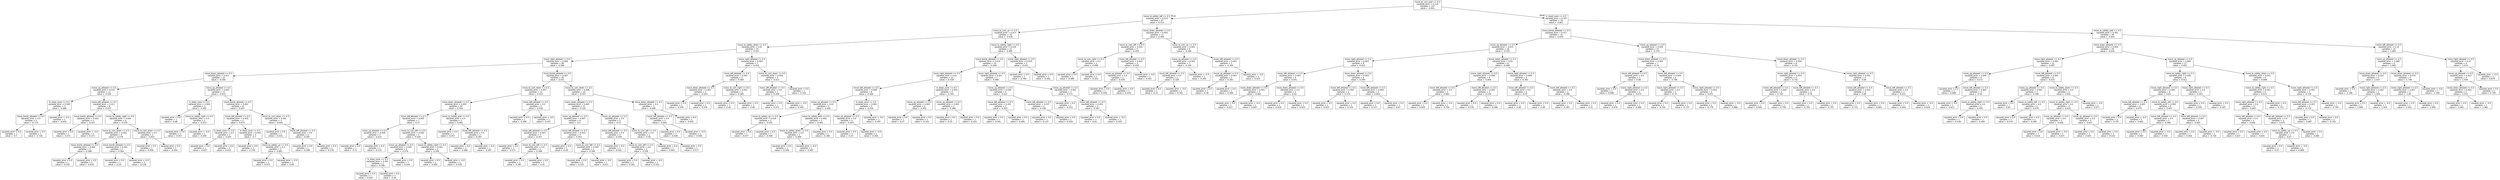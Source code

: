 digraph Tree {
node [shape=box, fontname="helvetica"] ;
edge [fontname="helvetica"] ;
0 [label="move_to_coin_wait <= 0.5\nsquared_error = 0.116\nsamples = 157\nvalue = -0.641"] ;
1 [label="move_to_safety_left <= 0.5\nsquared_error = 0.014\nsamples = 87\nvalue = -0.513"] ;
0 -> 1 [labeldistance=2.5, labelangle=45, headlabel="True"] ;
2 [label="move_to_coin_up <= 0.5\nsquared_error = 0.013\nsamples = 76\nvalue = -0.528"] ;
1 -> 2 ;
3 [label="move_to_safety_down <= 0.5\nsquared_error = 0.01\nsamples = 55\nvalue = -0.551"] ;
2 -> 3 ;
4 [label="move_right_allowed <= 0.5\nsquared_error = 0.009\nsamples = 48\nvalue = -0.566"] ;
3 -> 4 ;
5 [label="move_down_allowed <= 0.5\nsquared_error = 0.011\nsamples = 22\nvalue = -0.594"] ;
4 -> 5 ;
6 [label="move_up_allowed <= 0.5\nsquared_error = 0.015\nsamples = 11\nvalue = -0.556"] ;
5 -> 6 ;
7 [label="in_blast_zone <= 0.5\nsquared_error = 0.002\nsamples = 3\nvalue = -0.688"] ;
6 -> 7 ;
8 [label="move_bomb_allowed <= 0.5\nsquared_error = 0.0\nsamples = 2\nvalue = -0.714"] ;
7 -> 8 ;
9 [label="squared_error = 0.0\nsamples = 1\nvalue = -0.7"] ;
8 -> 9 ;
10 [label="squared_error = 0.0\nsamples = 1\nvalue = -0.728"] ;
8 -> 10 ;
11 [label="squared_error = -0.0\nsamples = 1\nvalue = -0.634"] ;
7 -> 11 ;
12 [label="move_left_allowed <= 0.5\nsquared_error = 0.011\nsamples = 8\nvalue = -0.507"] ;
6 -> 12 ;
13 [label="move_bomb_allowed <= 0.5\nsquared_error = 0.022\nsamples = 2\nvalue = -0.421"] ;
12 -> 13 ;
14 [label="squared_error = 0.0\nsamples = 1\nvalue = -0.571"] ;
13 -> 14 ;
15 [label="squared_error = -0.0\nsamples = 1\nvalue = -0.271"] ;
13 -> 15 ;
16 [label="move_to_safety_right <= 0.5\nsquared_error = 0.004\nsamples = 6\nvalue = -0.535"] ;
12 -> 16 ;
17 [label="move_to_coin_down <= 0.5\nsquared_error = 0.002\nsamples = 4\nvalue = -0.576"] ;
16 -> 17 ;
18 [label="move_bomb_allowed <= 0.5\nsquared_error = 0.002\nsamples = 2\nvalue = -0.588"] ;
17 -> 18 ;
19 [label="squared_error = 0.0\nsamples = 1\nvalue = -0.542"] ;
18 -> 19 ;
20 [label="squared_error = 0.0\nsamples = 1\nvalue = -0.634"] ;
18 -> 20 ;
21 [label="move_bomb_allowed <= 0.5\nsquared_error = 0.001\nsamples = 2\nvalue = -0.564"] ;
17 -> 21 ;
22 [label="squared_error = 0.0\nsamples = 1\nvalue = -0.59"] ;
21 -> 22 ;
23 [label="squared_error = -0.0\nsamples = 1\nvalue = -0.538"] ;
21 -> 23 ;
24 [label="move_to_coin_down <= 0.5\nsquared_error = 0.0\nsamples = 2\nvalue = -0.455"] ;
16 -> 24 ;
25 [label="squared_error = 0.0\nsamples = 1\nvalue = -0.456"] ;
24 -> 25 ;
26 [label="squared_error = 0.0\nsamples = 1\nvalue = -0.454"] ;
24 -> 26 ;
27 [label="move_up_allowed <= 0.5\nsquared_error = 0.003\nsamples = 11\nvalue = -0.633"] ;
5 -> 27 ;
28 [label="in_blast_zone <= 0.5\nsquared_error = 0.004\nsamples = 3\nvalue = -0.595"] ;
27 -> 28 ;
29 [label="squared_error = 0.0\nsamples = 1\nvalue = -0.68"] ;
28 -> 29 ;
30 [label="move_to_safety_right <= 0.5\nsquared_error = 0.0\nsamples = 2\nvalue = -0.553"] ;
28 -> 30 ;
31 [label="squared_error = 0.0\nsamples = 1\nvalue = -0.557"] ;
30 -> 31 ;
32 [label="squared_error = -0.0\nsamples = 1\nvalue = -0.549"] ;
30 -> 32 ;
33 [label="move_bomb_allowed <= 0.5\nsquared_error = 0.002\nsamples = 8\nvalue = -0.647"] ;
27 -> 33 ;
34 [label="move_left_allowed <= 0.5\nsquared_error = 0.002\nsamples = 5\nvalue = -0.674"] ;
33 -> 34 ;
35 [label="in_blast_zone <= 0.5\nsquared_error = 0.0\nsamples = 2\nvalue = -0.635"] ;
34 -> 35 ;
36 [label="squared_error = 0.0\nsamples = 1\nvalue = -0.657"] ;
35 -> 36 ;
37 [label="squared_error = 0.0\nsamples = 1\nvalue = -0.614"] ;
35 -> 37 ;
38 [label="in_blast_zone <= 0.5\nsquared_error = 0.001\nsamples = 3\nvalue = -0.7"] ;
34 -> 38 ;
39 [label="squared_error = 0.0\nsamples = 1\nvalue = -0.738"] ;
38 -> 39 ;
40 [label="move_to_safety_up <= 0.5\nsquared_error = 0.0\nsamples = 2\nvalue = -0.681"] ;
38 -> 40 ;
41 [label="squared_error = 0.0\nsamples = 1\nvalue = -0.672"] ;
40 -> 41 ;
42 [label="squared_error = -0.0\nsamples = 1\nvalue = -0.69"] ;
40 -> 42 ;
43 [label="move_to_coin_down <= 0.5\nsquared_error = 0.001\nsamples = 3\nvalue = -0.602"] ;
33 -> 43 ;
44 [label="squared_error = 0.0\nsamples = 1\nvalue = -0.631"] ;
43 -> 44 ;
45 [label="move_left_allowed <= 0.5\nsquared_error = 0.0\nsamples = 2\nvalue = -0.587"] ;
43 -> 45 ;
46 [label="squared_error = 0.0\nsamples = 1\nvalue = -0.598"] ;
45 -> 46 ;
47 [label="squared_error = 0.0\nsamples = 1\nvalue = -0.576"] ;
45 -> 47 ;
48 [label="move_bomb_allowed <= 0.5\nsquared_error = 0.007\nsamples = 26\nvalue = -0.541"] ;
4 -> 48 ;
49 [label="move_to_coin_down <= 0.5\nsquared_error = 0.007\nsamples = 12\nvalue = -0.523"] ;
48 -> 49 ;
50 [label="move_down_allowed <= 0.5\nsquared_error = 0.005\nsamples = 10\nvalue = -0.544"] ;
49 -> 50 ;
51 [label="move_left_allowed <= 0.5\nsquared_error = 0.005\nsamples = 7\nvalue = -0.57"] ;
50 -> 51 ;
52 [label="move_up_allowed <= 0.5\nsquared_error = 0.008\nsamples = 2\nvalue = -0.622"] ;
51 -> 52 ;
53 [label="squared_error = 0.0\nsamples = 1\nvalue = -0.71"] ;
52 -> 53 ;
54 [label="squared_error = 0.0\nsamples = 1\nvalue = -0.533"] ;
52 -> 54 ;
55 [label="move_to_coin_left <= 0.5\nsquared_error = 0.002\nsamples = 5\nvalue = -0.549"] ;
51 -> 55 ;
56 [label="move_up_allowed <= 0.5\nsquared_error = 0.001\nsamples = 3\nvalue = -0.579"] ;
55 -> 56 ;
57 [label="in_blast_zone <= 0.5\nsquared_error = 0.001\nsamples = 2\nvalue = -0.596"] ;
56 -> 57 ;
58 [label="squared_error = 0.0\nsamples = 1\nvalue = -0.632"] ;
57 -> 58 ;
59 [label="squared_error = 0.0\nsamples = 1\nvalue = -0.56"] ;
57 -> 59 ;
60 [label="squared_error = 0.0\nsamples = 1\nvalue = -0.544"] ;
56 -> 60 ;
61 [label="move_to_safety_right <= 0.5\nsquared_error = 0.001\nsamples = 2\nvalue = -0.506"] ;
55 -> 61 ;
62 [label="squared_error = 0.0\nsamples = 1\nvalue = -0.483"] ;
61 -> 62 ;
63 [label="squared_error = -0.0\nsamples = 1\nvalue = -0.528"] ;
61 -> 63 ;
64 [label="move_to_safety_wait <= 0.5\nsquared_error = 0.0\nsamples = 3\nvalue = -0.483"] ;
50 -> 64 ;
65 [label="squared_error = 0.0\nsamples = 1\nvalue = -0.457"] ;
64 -> 65 ;
66 [label="move_left_allowed <= 0.5\nsquared_error = 0.0\nsamples = 2\nvalue = -0.497"] ;
64 -> 66 ;
67 [label="squared_error = 0.0\nsamples = 1\nvalue = -0.488"] ;
66 -> 67 ;
68 [label="squared_error = 0.0\nsamples = 1\nvalue = -0.505"] ;
66 -> 68 ;
69 [label="move_left_allowed <= 0.5\nsquared_error = 0.0\nsamples = 2\nvalue = -0.418"] ;
49 -> 69 ;
70 [label="squared_error = 0.0\nsamples = 1\nvalue = -0.399"] ;
69 -> 70 ;
71 [label="squared_error = -0.0\nsamples = 1\nvalue = -0.437"] ;
69 -> 71 ;
72 [label="move_to_coin_down <= 0.5\nsquared_error = 0.006\nsamples = 14\nvalue = -0.557"] ;
48 -> 72 ;
73 [label="move_down_allowed <= 0.5\nsquared_error = 0.005\nsamples = 11\nvalue = -0.532"] ;
72 -> 73 ;
74 [label="move_up_allowed <= 0.5\nsquared_error = 0.007\nsamples = 6\nvalue = -0.5"] ;
73 -> 74 ;
75 [label="move_left_allowed <= 0.5\nsquared_error = 0.007\nsamples = 3\nvalue = -0.457"] ;
74 -> 75 ;
76 [label="squared_error = 0.0\nsamples = 1\nvalue = -0.573"] ;
75 -> 76 ;
77 [label="move_to_coin_left <= 0.5\nsquared_error = 0.0\nsamples = 2\nvalue = -0.398"] ;
75 -> 77 ;
78 [label="squared_error = 0.0\nsamples = 1\nvalue = -0.387"] ;
77 -> 78 ;
79 [label="squared_error = 0.0\nsamples = 1\nvalue = -0.41"] ;
77 -> 79 ;
80 [label="move_left_allowed <= 0.5\nsquared_error = 0.003\nsamples = 3\nvalue = -0.543"] ;
74 -> 80 ;
81 [label="squared_error = 0.0\nsamples = 1\nvalue = -0.49"] ;
80 -> 81 ;
82 [label="move_to_coin_left <= 0.5\nsquared_error = 0.002\nsamples = 2\nvalue = -0.569"] ;
80 -> 82 ;
83 [label="squared_error = 0.0\nsamples = 1\nvalue = -0.525"] ;
82 -> 83 ;
84 [label="squared_error = -0.0\nsamples = 1\nvalue = -0.613"] ;
82 -> 84 ;
85 [label="move_up_allowed <= 0.5\nsquared_error = 0.0\nsamples = 5\nvalue = -0.57"] ;
73 -> 85 ;
86 [label="move_left_allowed <= 0.5\nsquared_error = 0.0\nsamples = 3\nvalue = -0.558"] ;
85 -> 86 ;
87 [label="squared_error = 0.0\nsamples = 1\nvalue = -0.561"] ;
86 -> 87 ;
88 [label="move_to_coin_left <= 0.5\nsquared_error = 0.0\nsamples = 2\nvalue = -0.556"] ;
86 -> 88 ;
89 [label="squared_error = 0.0\nsamples = 1\nvalue = -0.561"] ;
88 -> 89 ;
90 [label="squared_error = -0.0\nsamples = 1\nvalue = -0.552"] ;
88 -> 90 ;
91 [label="move_to_coin_left <= 0.5\nsquared_error = 0.0\nsamples = 2\nvalue = -0.59"] ;
85 -> 91 ;
92 [label="squared_error = 0.0\nsamples = 1\nvalue = -0.602"] ;
91 -> 92 ;
93 [label="squared_error = 0.0\nsamples = 1\nvalue = -0.577"] ;
91 -> 93 ;
94 [label="move_down_allowed <= 0.5\nsquared_error = 0.0\nsamples = 3\nvalue = -0.648"] ;
72 -> 94 ;
95 [label="move_left_allowed <= 0.5\nsquared_error = 0.0\nsamples = 2\nvalue = -0.644"] ;
94 -> 95 ;
96 [label="squared_error = 0.0\nsamples = 1\nvalue = -0.638"] ;
95 -> 96 ;
97 [label="squared_error = -0.0\nsamples = 1\nvalue = -0.649"] ;
95 -> 97 ;
98 [label="squared_error = 0.0\nsamples = 1\nvalue = -0.655"] ;
94 -> 98 ;
99 [label="move_right_allowed <= 0.5\nsquared_error = 0.003\nsamples = 7\nvalue = -0.454"] ;
3 -> 99 ;
100 [label="move_left_allowed <= 0.5\nsquared_error = 0.001\nsamples = 4\nvalue = -0.484"] ;
99 -> 100 ;
101 [label="move_down_allowed <= 0.5\nsquared_error = 0.001\nsamples = 2\nvalue = -0.503"] ;
100 -> 101 ;
102 [label="squared_error = 0.0\nsamples = 1\nvalue = -0.529"] ;
101 -> 102 ;
103 [label="squared_error = 0.0\nsamples = 1\nvalue = -0.476"] ;
101 -> 103 ;
104 [label="move_to_coin_right <= 0.5\nsquared_error = 0.001\nsamples = 2\nvalue = -0.465"] ;
100 -> 104 ;
105 [label="squared_error = 0.0\nsamples = 1\nvalue = -0.44"] ;
104 -> 105 ;
106 [label="squared_error = 0.0\nsamples = 1\nvalue = -0.49"] ;
104 -> 106 ;
107 [label="move_to_coin_down <= 0.5\nsquared_error = 0.004\nsamples = 3\nvalue = -0.415"] ;
99 -> 107 ;
108 [label="move_left_allowed <= 0.5\nsquared_error = 0.0\nsamples = 2\nvalue = -0.458"] ;
107 -> 108 ;
109 [label="squared_error = 0.0\nsamples = 1\nvalue = -0.473"] ;
108 -> 109 ;
110 [label="squared_error = -0.0\nsamples = 1\nvalue = -0.442"] ;
108 -> 110 ;
111 [label="squared_error = 0.0\nsamples = 1\nvalue = -0.331"] ;
107 -> 111 ;
112 [label="move_to_safety_right <= 0.5\nsquared_error = 0.018\nsamples = 21\nvalue = -0.466"] ;
2 -> 112 ;
113 [label="move_bomb_allowed <= 0.5\nsquared_error = 0.014\nsamples = 19\nvalue = -0.449"] ;
112 -> 113 ;
114 [label="move_right_allowed <= 0.5\nsquared_error = 0.01\nsamples = 12\nvalue = -0.428"] ;
113 -> 114 ;
115 [label="move_left_allowed <= 0.5\nsquared_error = 0.008\nsamples = 8\nvalue = -0.469"] ;
114 -> 115 ;
116 [label="move_up_allowed <= 0.5\nsquared_error = 0.01\nsamples = 5\nvalue = -0.495"] ;
115 -> 116 ;
117 [label="move_to_safety_up <= 0.5\nsquared_error = 0.018\nsamples = 2\nvalue = -0.541"] ;
116 -> 117 ;
118 [label="squared_error = 0.0\nsamples = 1\nvalue = -0.677"] ;
117 -> 118 ;
119 [label="squared_error = 0.0\nsamples = 1\nvalue = -0.406"] ;
117 -> 119 ;
120 [label="move_to_safety_wait <= 0.5\nsquared_error = 0.002\nsamples = 3\nvalue = -0.463"] ;
116 -> 120 ;
121 [label="move_to_safety_down <= 0.5\nsquared_error = 0.0\nsamples = 2\nvalue = -0.498"] ;
120 -> 121 ;
122 [label="squared_error = 0.0\nsamples = 1\nvalue = -0.509"] ;
121 -> 122 ;
123 [label="squared_error = -0.0\nsamples = 1\nvalue = -0.487"] ;
121 -> 123 ;
124 [label="squared_error = 0.0\nsamples = 1\nvalue = -0.394"] ;
120 -> 124 ;
125 [label="in_blast_zone <= 0.5\nsquared_error = 0.001\nsamples = 3\nvalue = -0.428"] ;
115 -> 125 ;
126 [label="move_up_allowed <= 0.5\nsquared_error = 0.0\nsamples = 2\nvalue = -0.443"] ;
125 -> 126 ;
127 [label="squared_error = 0.0\nsamples = 1\nvalue = -0.43"] ;
126 -> 127 ;
128 [label="squared_error = -0.0\nsamples = 1\nvalue = -0.456"] ;
126 -> 128 ;
129 [label="squared_error = -0.0\nsamples = 1\nvalue = -0.397"] ;
125 -> 129 ;
130 [label="in_blast_zone <= 0.5\nsquared_error = 0.003\nsamples = 4\nvalue = -0.344"] ;
114 -> 130 ;
131 [label="move_up_allowed <= 0.5\nsquared_error = 0.001\nsamples = 2\nvalue = -0.302"] ;
130 -> 131 ;
132 [label="squared_error = 0.0\nsamples = 1\nvalue = -0.27"] ;
131 -> 132 ;
133 [label="squared_error = 0.0\nsamples = 1\nvalue = -0.333"] ;
131 -> 133 ;
134 [label="move_up_allowed <= 0.5\nsquared_error = 0.001\nsamples = 2\nvalue = -0.386"] ;
130 -> 134 ;
135 [label="squared_error = 0.0\nsamples = 1\nvalue = -0.35"] ;
134 -> 135 ;
136 [label="squared_error = 0.0\nsamples = 1\nvalue = -0.422"] ;
134 -> 136 ;
137 [label="move_right_allowed <= 0.5\nsquared_error = 0.021\nsamples = 7\nvalue = -0.486"] ;
113 -> 137 ;
138 [label="move_up_allowed <= 0.5\nsquared_error = 0.026\nsamples = 4\nvalue = -0.421"] ;
137 -> 138 ;
139 [label="move_left_allowed <= 0.5\nsquared_error = 0.001\nsamples = 2\nvalue = -0.503"] ;
138 -> 139 ;
140 [label="squared_error = 0.0\nsamples = 1\nvalue = -0.541"] ;
139 -> 140 ;
141 [label="squared_error = 0.0\nsamples = 1\nvalue = -0.465"] ;
139 -> 141 ;
142 [label="move_left_allowed <= 0.5\nsquared_error = 0.037\nsamples = 2\nvalue = -0.338"] ;
138 -> 142 ;
143 [label="squared_error = 0.0\nsamples = 1\nvalue = -0.147"] ;
142 -> 143 ;
144 [label="squared_error = 0.0\nsamples = 1\nvalue = -0.529"] ;
142 -> 144 ;
145 [label="move_up_allowed <= 0.5\nsquared_error = 0.001\nsamples = 3\nvalue = -0.573"] ;
137 -> 145 ;
146 [label="squared_error = 0.0\nsamples = 1\nvalue = -0.553"] ;
145 -> 146 ;
147 [label="move_left_allowed <= 0.5\nsquared_error = 0.001\nsamples = 2\nvalue = -0.583"] ;
145 -> 147 ;
148 [label="squared_error = 0.0\nsamples = 1\nvalue = -0.61"] ;
147 -> 148 ;
149 [label="squared_error = -0.0\nsamples = 1\nvalue = -0.555"] ;
147 -> 149 ;
150 [label="move_right_allowed <= 0.5\nsquared_error = 0.019\nsamples = 2\nvalue = -0.631"] ;
112 -> 150 ;
151 [label="squared_error = 0.0\nsamples = 1\nvalue = -0.769"] ;
150 -> 151 ;
152 [label="squared_error = 0.0\nsamples = 1\nvalue = -0.492"] ;
150 -> 152 ;
153 [label="move_down_allowed <= 0.5\nsquared_error = 0.003\nsamples = 11\nvalue = -0.406"] ;
1 -> 153 ;
154 [label="move_to_coin_left <= 0.5\nsquared_error = 0.002\nsamples = 5\nvalue = -0.454"] ;
153 -> 154 ;
155 [label="move_to_coin_right <= 0.5\nsquared_error = 0.0\nsamples = 2\nvalue = -0.496"] ;
154 -> 155 ;
156 [label="squared_error = 0.0\nsamples = 1\nvalue = -0.489"] ;
155 -> 156 ;
157 [label="squared_error = 0.0\nsamples = 1\nvalue = -0.503"] ;
155 -> 157 ;
158 [label="move_left_allowed <= 0.5\nsquared_error = 0.001\nsamples = 3\nvalue = -0.426"] ;
154 -> 158 ;
159 [label="move_up_allowed <= 0.5\nsquared_error = 0.0\nsamples = 2\nvalue = -0.439"] ;
158 -> 159 ;
160 [label="squared_error = 0.0\nsamples = 1\nvalue = -0.459"] ;
159 -> 160 ;
161 [label="squared_error = 0.0\nsamples = 1\nvalue = -0.419"] ;
159 -> 161 ;
162 [label="squared_error = -0.0\nsamples = 1\nvalue = -0.401"] ;
158 -> 162 ;
163 [label="move_to_coin_up <= 0.5\nsquared_error = 0.001\nsamples = 6\nvalue = -0.366"] ;
153 -> 163 ;
164 [label="move_up_allowed <= 0.5\nsquared_error = 0.001\nsamples = 3\nvalue = -0.339"] ;
163 -> 164 ;
165 [label="move_left_allowed <= 0.5\nsquared_error = 0.0\nsamples = 2\nvalue = -0.326"] ;
164 -> 165 ;
166 [label="squared_error = 0.0\nsamples = 1\nvalue = -0.31"] ;
165 -> 166 ;
167 [label="squared_error = -0.0\nsamples = 1\nvalue = -0.341"] ;
165 -> 167 ;
168 [label="squared_error = -0.0\nsamples = 1\nvalue = -0.365"] ;
164 -> 168 ;
169 [label="move_left_allowed <= 0.5\nsquared_error = 0.001\nsamples = 3\nvalue = -0.394"] ;
163 -> 169 ;
170 [label="move_up_allowed <= 0.5\nsquared_error = 0.001\nsamples = 2\nvalue = -0.383"] ;
169 -> 170 ;
171 [label="squared_error = 0.0\nsamples = 1\nvalue = -0.36"] ;
170 -> 171 ;
172 [label="squared_error = 0.0\nsamples = 1\nvalue = -0.406"] ;
170 -> 172 ;
173 [label="squared_error = -0.0\nsamples = 1\nvalue = -0.415"] ;
169 -> 173 ;
174 [label="in_blast_zone <= 0.5\nsquared_error = 0.197\nsamples = 70\nvalue = -0.801"] ;
0 -> 174 [labeldistance=2.5, labelangle=-45, headlabel="False"] ;
175 [label="move_bomb_allowed <= 0.5\nsquared_error = 0.017\nsamples = 31\nvalue = -0.635"] ;
174 -> 175 ;
176 [label="move_up_allowed <= 0.5\nsquared_error = 0.015\nsamples = 16\nvalue = -0.555"] ;
175 -> 176 ;
177 [label="move_right_allowed <= 0.5\nsquared_error = 0.003\nsamples = 8\nvalue = -0.615"] ;
176 -> 177 ;
178 [label="move_left_allowed <= 0.5\nsquared_error = 0.001\nsamples = 4\nvalue = -0.641"] ;
177 -> 178 ;
179 [label="move_down_allowed <= 0.5\nsquared_error = 0.001\nsamples = 2\nvalue = -0.662"] ;
178 -> 179 ;
180 [label="squared_error = 0.0\nsamples = 1\nvalue = -0.627"] ;
179 -> 180 ;
181 [label="squared_error = -0.0\nsamples = 1\nvalue = -0.697"] ;
179 -> 181 ;
182 [label="move_down_allowed <= 0.5\nsquared_error = 0.0\nsamples = 2\nvalue = -0.62"] ;
178 -> 182 ;
183 [label="squared_error = 0.0\nsamples = 1\nvalue = -0.618"] ;
182 -> 183 ;
184 [label="squared_error = 0.0\nsamples = 1\nvalue = -0.622"] ;
182 -> 184 ;
185 [label="move_down_allowed <= 0.5\nsquared_error = 0.003\nsamples = 4\nvalue = -0.589"] ;
177 -> 185 ;
186 [label="move_left_allowed <= 0.5\nsquared_error = 0.002\nsamples = 2\nvalue = -0.574"] ;
185 -> 186 ;
187 [label="squared_error = 0.0\nsamples = 1\nvalue = -0.615"] ;
186 -> 187 ;
188 [label="squared_error = 0.0\nsamples = 1\nvalue = -0.534"] ;
186 -> 188 ;
189 [label="move_left_allowed <= 0.5\nsquared_error = 0.004\nsamples = 2\nvalue = -0.603"] ;
185 -> 189 ;
190 [label="squared_error = 0.0\nsamples = 1\nvalue = -0.537"] ;
189 -> 190 ;
191 [label="squared_error = 0.0\nsamples = 1\nvalue = -0.67"] ;
189 -> 191 ;
192 [label="move_down_allowed <= 0.5\nsquared_error = 0.02\nsamples = 8\nvalue = -0.496"] ;
176 -> 192 ;
193 [label="move_right_allowed <= 0.5\nsquared_error = 0.006\nsamples = 4\nvalue = -0.609"] ;
192 -> 193 ;
194 [label="move_left_allowed <= 0.5\nsquared_error = 0.0\nsamples = 2\nvalue = -0.682"] ;
193 -> 194 ;
195 [label="squared_error = 0.0\nsamples = 1\nvalue = -0.659"] ;
194 -> 195 ;
196 [label="squared_error = -0.0\nsamples = 1\nvalue = -0.704"] ;
194 -> 196 ;
197 [label="move_left_allowed <= 0.5\nsquared_error = 0.002\nsamples = 2\nvalue = -0.536"] ;
193 -> 197 ;
198 [label="squared_error = 0.0\nsamples = 1\nvalue = -0.576"] ;
197 -> 198 ;
199 [label="squared_error = 0.0\nsamples = 1\nvalue = -0.496"] ;
197 -> 199 ;
200 [label="move_right_allowed <= 0.5\nsquared_error = 0.008\nsamples = 4\nvalue = -0.383"] ;
192 -> 200 ;
201 [label="move_left_allowed <= 0.5\nsquared_error = 0.0\nsamples = 2\nvalue = -0.47"] ;
200 -> 201 ;
202 [label="squared_error = 0.0\nsamples = 1\nvalue = -0.46"] ;
201 -> 202 ;
203 [label="squared_error = 0.0\nsamples = 1\nvalue = -0.48"] ;
201 -> 203 ;
204 [label="move_left_allowed <= 0.5\nsquared_error = 0.0\nsamples = 2\nvalue = -0.296"] ;
200 -> 204 ;
205 [label="squared_error = 0.0\nsamples = 1\nvalue = -0.283"] ;
204 -> 205 ;
206 [label="squared_error = 0.0\nsamples = 1\nvalue = -0.31"] ;
204 -> 206 ;
207 [label="move_up_allowed <= 0.5\nsquared_error = 0.005\nsamples = 15\nvalue = -0.719"] ;
175 -> 207 ;
208 [label="move_down_allowed <= 0.5\nsquared_error = 0.005\nsamples = 7\nvalue = -0.74"] ;
207 -> 208 ;
209 [label="move_left_allowed <= 0.5\nsquared_error = 0.0\nsamples = 3\nvalue = -0.68"] ;
208 -> 209 ;
210 [label="squared_error = 0.0\nsamples = 1\nvalue = -0.696"] ;
209 -> 210 ;
211 [label="move_right_allowed <= 0.5\nsquared_error = 0.0\nsamples = 2\nvalue = -0.672"] ;
209 -> 211 ;
212 [label="squared_error = 0.0\nsamples = 1\nvalue = -0.678"] ;
211 -> 212 ;
213 [label="squared_error = 0.0\nsamples = 1\nvalue = -0.666"] ;
211 -> 213 ;
214 [label="move_left_allowed <= 0.5\nsquared_error = 0.004\nsamples = 4\nvalue = -0.786"] ;
208 -> 214 ;
215 [label="move_right_allowed <= 0.5\nsquared_error = 0.0\nsamples = 2\nvalue = -0.74"] ;
214 -> 215 ;
216 [label="squared_error = 0.0\nsamples = 1\nvalue = -0.744"] ;
215 -> 216 ;
217 [label="squared_error = 0.0\nsamples = 1\nvalue = -0.737"] ;
215 -> 217 ;
218 [label="move_right_allowed <= 0.5\nsquared_error = 0.003\nsamples = 2\nvalue = -0.831"] ;
214 -> 218 ;
219 [label="squared_error = 0.0\nsamples = 1\nvalue = -0.776"] ;
218 -> 219 ;
220 [label="squared_error = -0.0\nsamples = 1\nvalue = -0.886"] ;
218 -> 220 ;
221 [label="move_down_allowed <= 0.5\nsquared_error = 0.004\nsamples = 8\nvalue = -0.701"] ;
207 -> 221 ;
222 [label="move_right_allowed <= 0.5\nsquared_error = 0.003\nsamples = 4\nvalue = -0.741"] ;
221 -> 222 ;
223 [label="move_left_allowed <= 0.5\nsquared_error = 0.003\nsamples = 2\nvalue = -0.702"] ;
222 -> 223 ;
224 [label="squared_error = 0.0\nsamples = 1\nvalue = -0.644"] ;
223 -> 224 ;
225 [label="squared_error = 0.0\nsamples = 1\nvalue = -0.759"] ;
223 -> 225 ;
226 [label="move_left_allowed <= 0.5\nsquared_error = 0.0\nsamples = 2\nvalue = -0.78"] ;
222 -> 226 ;
227 [label="squared_error = 0.0\nsamples = 1\nvalue = -0.763"] ;
226 -> 227 ;
228 [label="squared_error = 0.0\nsamples = 1\nvalue = -0.797"] ;
226 -> 228 ;
229 [label="move_right_allowed <= 0.5\nsquared_error = 0.001\nsamples = 4\nvalue = -0.66"] ;
221 -> 229 ;
230 [label="move_left_allowed <= 0.5\nsquared_error = 0.001\nsamples = 2\nvalue = -0.69"] ;
229 -> 230 ;
231 [label="squared_error = 0.0\nsamples = 1\nvalue = -0.715"] ;
230 -> 231 ;
232 [label="squared_error = 0.0\nsamples = 1\nvalue = -0.665"] ;
230 -> 232 ;
233 [label="move_left_allowed <= 0.5\nsquared_error = 0.0\nsamples = 2\nvalue = -0.631"] ;
229 -> 233 ;
234 [label="squared_error = 0.0\nsamples = 1\nvalue = -0.644"] ;
233 -> 234 ;
235 [label="squared_error = -0.0\nsamples = 1\nvalue = -0.618"] ;
233 -> 235 ;
236 [label="move_to_safety_wait <= 0.5\nsquared_error = 0.301\nsamples = 39\nvalue = -0.934"] ;
174 -> 236 ;
237 [label="move_down_allowed <= 0.5\nsquared_error = 0.004\nsamples = 29\nvalue = -0.634"] ;
236 -> 237 ;
238 [label="move_right_allowed <= 0.5\nsquared_error = 0.003\nsamples = 12\nvalue = -0.607"] ;
237 -> 238 ;
239 [label="move_up_allowed <= 0.5\nsquared_error = 0.005\nsamples = 4\nvalue = -0.572"] ;
238 -> 239 ;
240 [label="squared_error = 0.0\nsamples = 1\nvalue = -0.668"] ;
239 -> 240 ;
241 [label="move_left_allowed <= 0.5\nsquared_error = 0.003\nsamples = 3\nvalue = -0.54"] ;
239 -> 241 ;
242 [label="squared_error = 0.0\nsamples = 1\nvalue = -0.612"] ;
241 -> 242 ;
243 [label="move_to_safety_right <= 0.5\nsquared_error = 0.0\nsamples = 2\nvalue = -0.505"] ;
241 -> 243 ;
244 [label="squared_error = 0.0\nsamples = 1\nvalue = -0.526"] ;
243 -> 244 ;
245 [label="squared_error = 0.0\nsamples = 1\nvalue = -0.483"] ;
243 -> 245 ;
246 [label="move_left_allowed <= 0.5\nsquared_error = 0.001\nsamples = 8\nvalue = -0.624"] ;
238 -> 246 ;
247 [label="move_up_allowed <= 0.5\nsquared_error = 0.001\nsamples = 3\nvalue = -0.596"] ;
246 -> 247 ;
248 [label="squared_error = 0.0\nsamples = 1\nvalue = -0.63"] ;
247 -> 248 ;
249 [label="move_to_safety_left <= 0.5\nsquared_error = 0.0\nsamples = 2\nvalue = -0.579"] ;
247 -> 249 ;
250 [label="squared_error = 0.0\nsamples = 1\nvalue = -0.574"] ;
249 -> 250 ;
251 [label="squared_error = 0.0\nsamples = 1\nvalue = -0.585"] ;
249 -> 251 ;
252 [label="move_to_safety_down <= 0.5\nsquared_error = 0.0\nsamples = 5\nvalue = -0.641"] ;
246 -> 252 ;
253 [label="move_to_safety_right <= 0.5\nsquared_error = 0.0\nsamples = 4\nvalue = -0.632"] ;
252 -> 253 ;
254 [label="move_up_allowed <= 0.5\nsquared_error = 0.0\nsamples = 2\nvalue = -0.628"] ;
253 -> 254 ;
255 [label="squared_error = 0.0\nsamples = 1\nvalue = -0.619"] ;
254 -> 255 ;
256 [label="squared_error = -0.0\nsamples = 1\nvalue = -0.637"] ;
254 -> 256 ;
257 [label="move_up_allowed <= 0.5\nsquared_error = 0.0\nsamples = 2\nvalue = -0.637"] ;
253 -> 257 ;
258 [label="squared_error = 0.0\nsamples = 1\nvalue = -0.643"] ;
257 -> 258 ;
259 [label="squared_error = 0.0\nsamples = 1\nvalue = -0.632"] ;
257 -> 259 ;
260 [label="squared_error = -0.0\nsamples = 1\nvalue = -0.677"] ;
252 -> 260 ;
261 [label="move_up_allowed <= 0.5\nsquared_error = 0.004\nsamples = 17\nvalue = -0.652"] ;
237 -> 261 ;
262 [label="move_to_safety_right <= 0.5\nsquared_error = 0.005\nsamples = 8\nvalue = -0.611"] ;
261 -> 262 ;
263 [label="move_right_allowed <= 0.5\nsquared_error = 0.005\nsamples = 6\nvalue = -0.63"] ;
262 -> 263 ;
264 [label="move_left_allowed <= 0.5\nsquared_error = 0.001\nsamples = 2\nvalue = -0.675"] ;
263 -> 264 ;
265 [label="squared_error = 0.0\nsamples = 1\nvalue = -0.707"] ;
264 -> 265 ;
266 [label="squared_error = -0.0\nsamples = 1\nvalue = -0.642"] ;
264 -> 266 ;
267 [label="move_to_safety_left <= 0.5\nsquared_error = 0.005\nsamples = 4\nvalue = -0.607"] ;
263 -> 267 ;
268 [label="move_left_allowed <= 0.5\nsquared_error = 0.0\nsamples = 2\nvalue = -0.569"] ;
267 -> 268 ;
269 [label="squared_error = 0.0\nsamples = 1\nvalue = -0.583"] ;
268 -> 269 ;
270 [label="squared_error = -0.0\nsamples = 1\nvalue = -0.556"] ;
268 -> 270 ;
271 [label="move_left_allowed <= 0.5\nsquared_error = 0.007\nsamples = 2\nvalue = -0.645"] ;
267 -> 271 ;
272 [label="squared_error = 0.0\nsamples = 1\nvalue = -0.564"] ;
271 -> 272 ;
273 [label="squared_error = -0.0\nsamples = 1\nvalue = -0.726"] ;
271 -> 273 ;
274 [label="move_right_allowed <= 0.5\nsquared_error = 0.0\nsamples = 2\nvalue = -0.553"] ;
262 -> 274 ;
275 [label="squared_error = 0.0\nsamples = 1\nvalue = -0.559"] ;
274 -> 275 ;
276 [label="squared_error = 0.0\nsamples = 1\nvalue = -0.547"] ;
274 -> 276 ;
277 [label="move_to_safety_down <= 0.5\nsquared_error = 0.001\nsamples = 9\nvalue = -0.689"] ;
261 -> 277 ;
278 [label="move_to_safety_right <= 0.5\nsquared_error = 0.001\nsamples = 6\nvalue = -0.671"] ;
277 -> 278 ;
279 [label="move_right_allowed <= 0.5\nsquared_error = 0.0\nsamples = 5\nvalue = -0.663"] ;
278 -> 279 ;
280 [label="move_left_allowed <= 0.5\nsquared_error = 0.0\nsamples = 2\nvalue = -0.646"] ;
279 -> 280 ;
281 [label="squared_error = 0.0\nsamples = 1\nvalue = -0.637"] ;
280 -> 281 ;
282 [label="squared_error = 0.0\nsamples = 1\nvalue = -0.655"] ;
280 -> 282 ;
283 [label="move_left_allowed <= 0.5\nsquared_error = 0.0\nsamples = 3\nvalue = -0.675"] ;
279 -> 283 ;
284 [label="move_to_safety_up <= 0.5\nsquared_error = 0.0\nsamples = 2\nvalue = -0.67"] ;
283 -> 284 ;
285 [label="squared_error = 0.0\nsamples = 1\nvalue = -0.67"] ;
284 -> 285 ;
286 [label="squared_error = -0.0\nsamples = 1\nvalue = -0.669"] ;
284 -> 286 ;
287 [label="squared_error = 0.0\nsamples = 1\nvalue = -0.685"] ;
283 -> 287 ;
288 [label="squared_error = 0.0\nsamples = 1\nvalue = -0.712"] ;
278 -> 288 ;
289 [label="move_right_allowed <= 0.5\nsquared_error = 0.001\nsamples = 3\nvalue = -0.726"] ;
277 -> 289 ;
290 [label="move_left_allowed <= 0.5\nsquared_error = 0.001\nsamples = 2\nvalue = -0.714"] ;
289 -> 290 ;
291 [label="squared_error = 0.0\nsamples = 1\nvalue = -0.687"] ;
290 -> 291 ;
292 [label="squared_error = 0.0\nsamples = 1\nvalue = -0.742"] ;
290 -> 292 ;
293 [label="squared_error = -0.0\nsamples = 1\nvalue = -0.749"] ;
289 -> 293 ;
294 [label="move_left_allowed <= 0.5\nsquared_error = 0.14\nsamples = 10\nvalue = -1.805"] ;
236 -> 294 ;
295 [label="move_up_allowed <= 0.5\nsquared_error = 0.068\nsamples = 6\nvalue = -1.892"] ;
294 -> 295 ;
296 [label="move_down_allowed <= 0.5\nsquared_error = 0.014\nsamples = 3\nvalue = -2.037"] ;
295 -> 296 ;
297 [label="squared_error = 0.0\nsamples = 1\nvalue = -2.198"] ;
296 -> 297 ;
298 [label="move_right_allowed <= 0.5\nsquared_error = 0.002\nsamples = 2\nvalue = -1.956"] ;
296 -> 298 ;
299 [label="squared_error = 0.0\nsamples = 1\nvalue = -1.999"] ;
298 -> 299 ;
300 [label="squared_error = -0.0\nsamples = 1\nvalue = -1.914"] ;
298 -> 300 ;
301 [label="move_down_allowed <= 0.5\nsquared_error = 0.079\nsamples = 3\nvalue = -1.746"] ;
295 -> 301 ;
302 [label="move_right_allowed <= 0.5\nsquared_error = 0.007\nsamples = 2\nvalue = -1.94"] ;
301 -> 302 ;
303 [label="squared_error = 0.0\nsamples = 1\nvalue = -2.022"] ;
302 -> 303 ;
304 [label="squared_error = 0.0\nsamples = 1\nvalue = -1.859"] ;
302 -> 304 ;
305 [label="squared_error = -0.0\nsamples = 1\nvalue = -1.359"] ;
301 -> 305 ;
306 [label="move_right_allowed <= 0.5\nsquared_error = 0.22\nsamples = 4\nvalue = -1.674"] ;
294 -> 306 ;
307 [label="move_up_allowed <= 0.5\nsquared_error = 0.012\nsamples = 3\nvalue = -1.939"] ;
306 -> 307 ;
308 [label="move_down_allowed <= 0.5\nsquared_error = 0.003\nsamples = 2\nvalue = -2.012"] ;
307 -> 308 ;
309 [label="squared_error = 0.0\nsamples = 1\nvalue = -2.062"] ;
308 -> 309 ;
310 [label="squared_error = -0.0\nsamples = 1\nvalue = -1.961"] ;
308 -> 310 ;
311 [label="squared_error = 0.0\nsamples = 1\nvalue = -1.795"] ;
307 -> 311 ;
312 [label="squared_error = -0.0\nsamples = 1\nvalue = -0.878"] ;
306 -> 312 ;
}